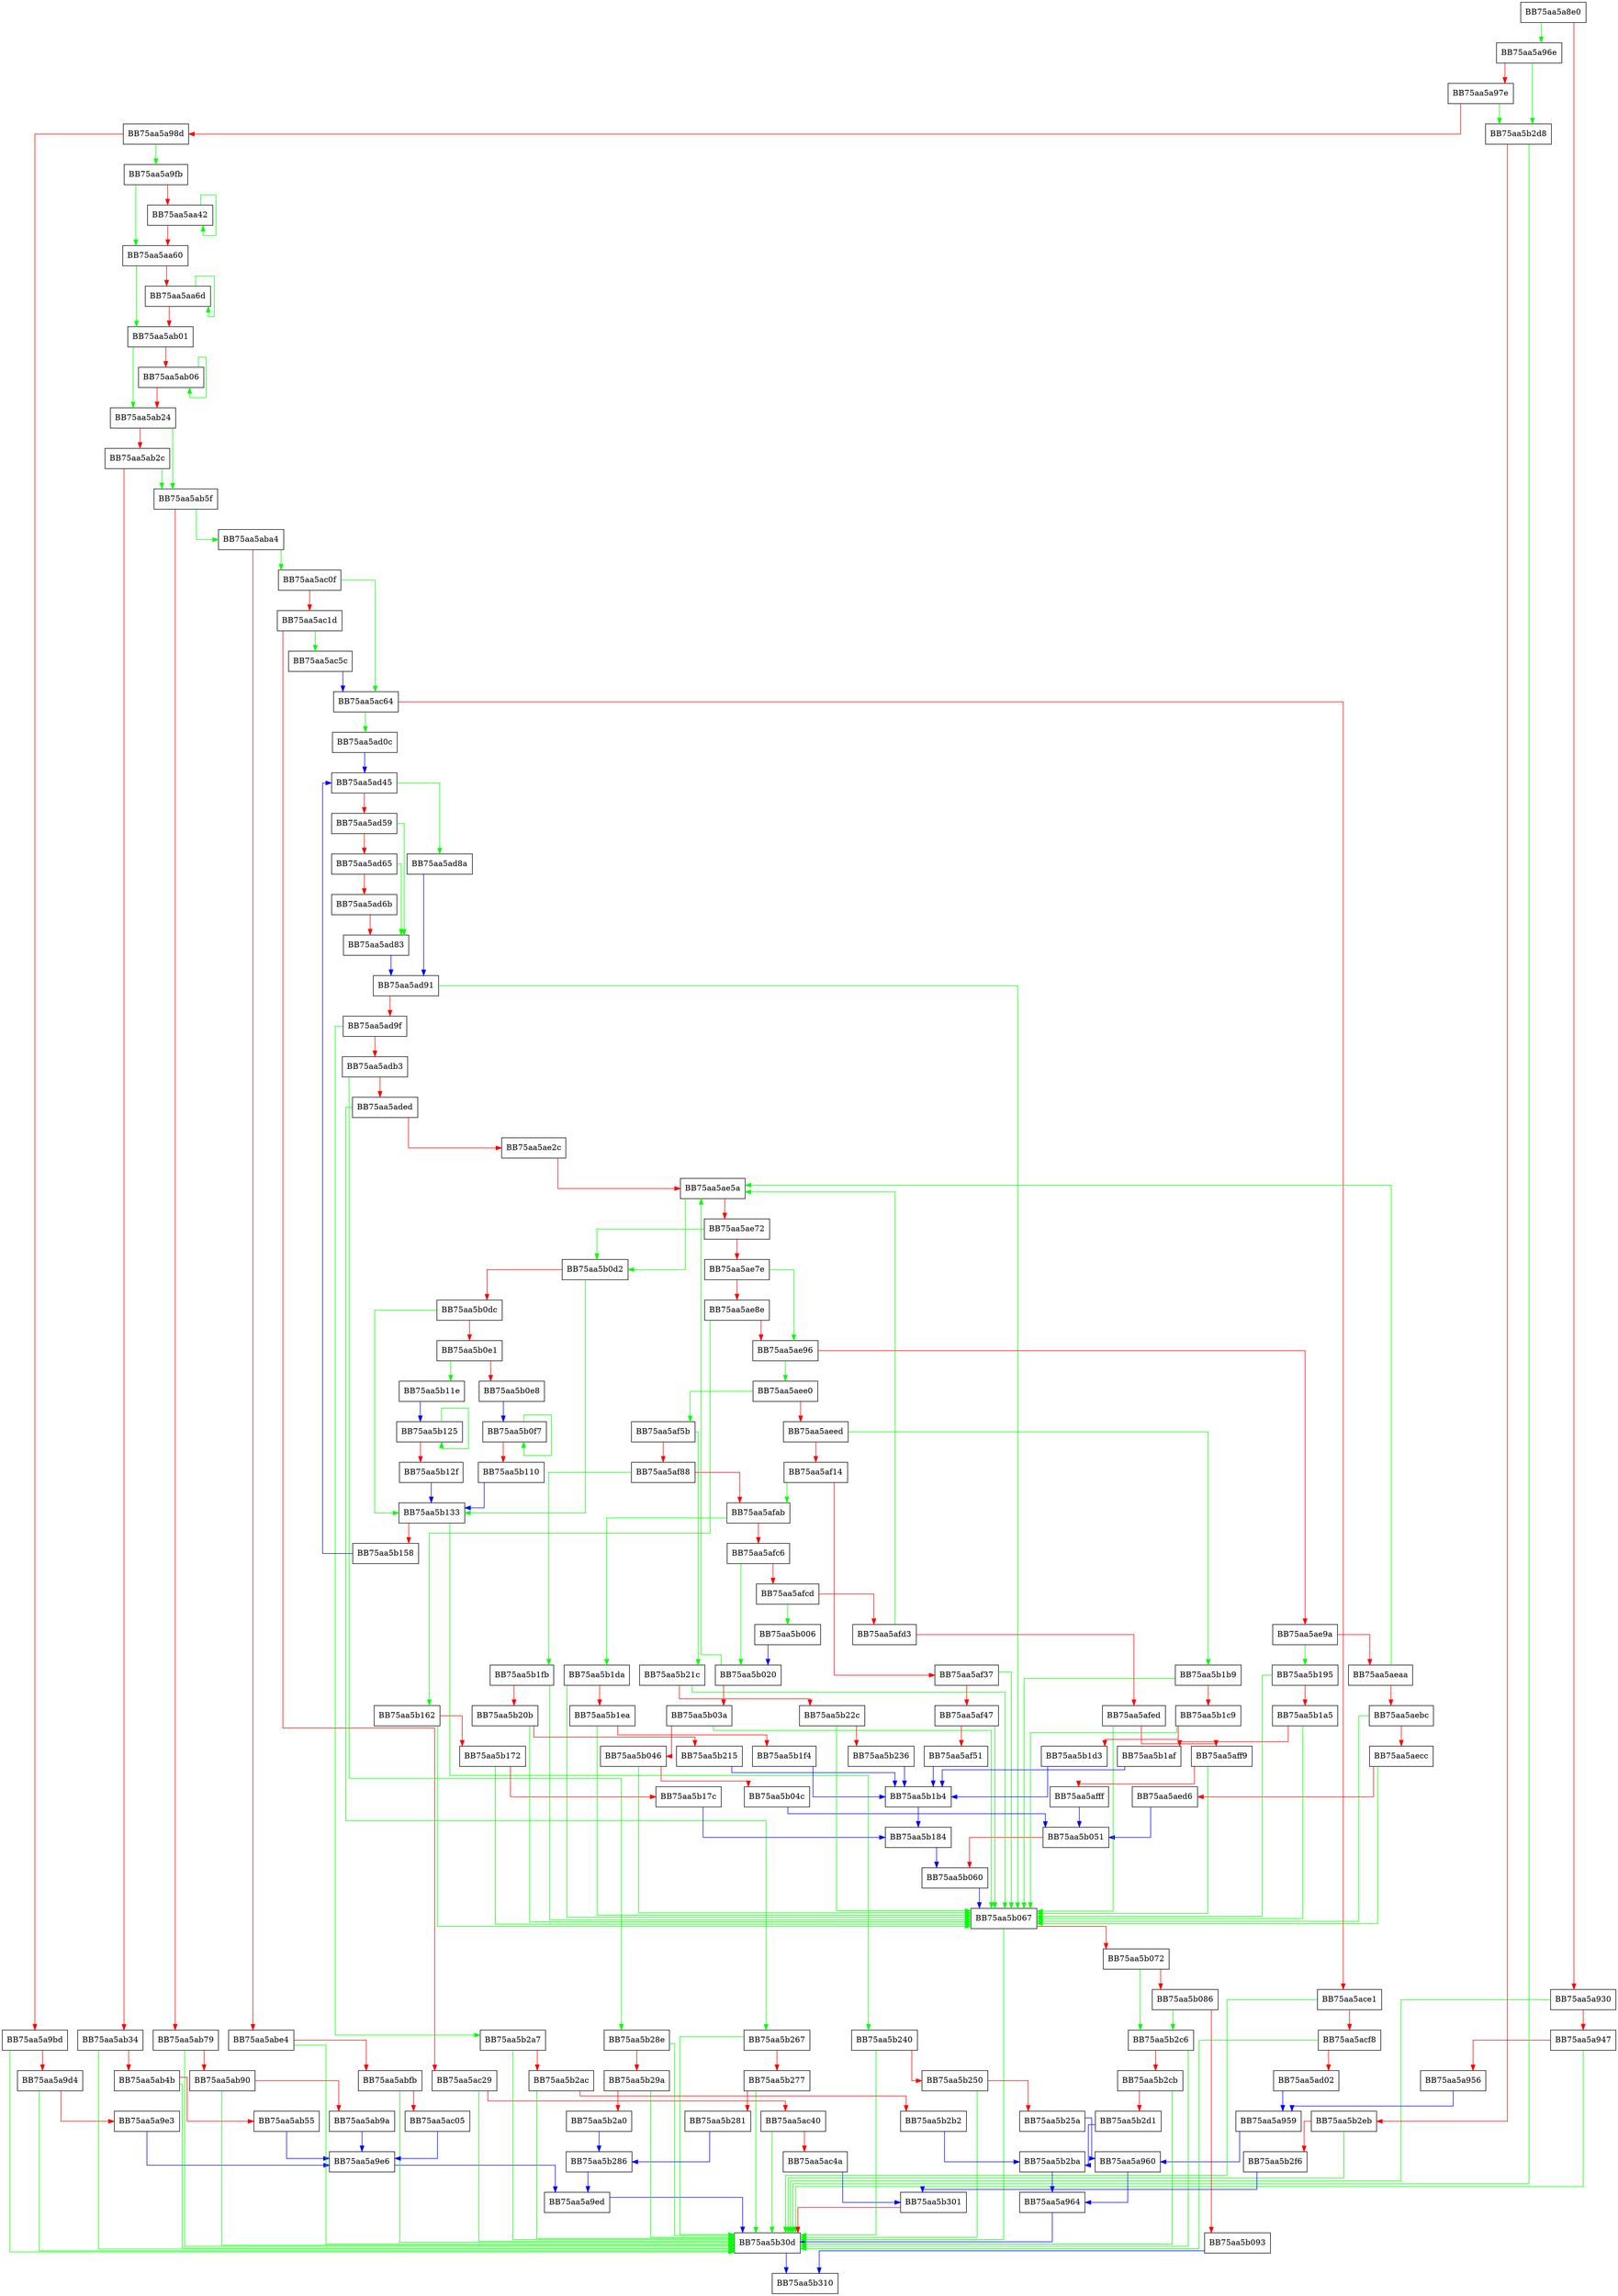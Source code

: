 digraph RebuildIAT {
  node [shape="box"];
  graph [splines=ortho];
  BB75aa5a8e0 -> BB75aa5a96e [color="green"];
  BB75aa5a8e0 -> BB75aa5a930 [color="red"];
  BB75aa5a930 -> BB75aa5b30d [color="green"];
  BB75aa5a930 -> BB75aa5a947 [color="red"];
  BB75aa5a947 -> BB75aa5b30d [color="green"];
  BB75aa5a947 -> BB75aa5a956 [color="red"];
  BB75aa5a956 -> BB75aa5a959 [color="blue"];
  BB75aa5a959 -> BB75aa5a960 [color="blue"];
  BB75aa5a960 -> BB75aa5a964 [color="blue"];
  BB75aa5a964 -> BB75aa5b30d [color="blue"];
  BB75aa5a96e -> BB75aa5b2d8 [color="green"];
  BB75aa5a96e -> BB75aa5a97e [color="red"];
  BB75aa5a97e -> BB75aa5b2d8 [color="green"];
  BB75aa5a97e -> BB75aa5a98d [color="red"];
  BB75aa5a98d -> BB75aa5a9fb [color="green"];
  BB75aa5a98d -> BB75aa5a9bd [color="red"];
  BB75aa5a9bd -> BB75aa5b30d [color="green"];
  BB75aa5a9bd -> BB75aa5a9d4 [color="red"];
  BB75aa5a9d4 -> BB75aa5b30d [color="green"];
  BB75aa5a9d4 -> BB75aa5a9e3 [color="red"];
  BB75aa5a9e3 -> BB75aa5a9e6 [color="blue"];
  BB75aa5a9e6 -> BB75aa5a9ed [color="blue"];
  BB75aa5a9ed -> BB75aa5b30d [color="blue"];
  BB75aa5a9fb -> BB75aa5aa60 [color="green"];
  BB75aa5a9fb -> BB75aa5aa42 [color="red"];
  BB75aa5aa42 -> BB75aa5aa42 [color="green"];
  BB75aa5aa42 -> BB75aa5aa60 [color="red"];
  BB75aa5aa60 -> BB75aa5ab01 [color="green"];
  BB75aa5aa60 -> BB75aa5aa6d [color="red"];
  BB75aa5aa6d -> BB75aa5aa6d [color="green"];
  BB75aa5aa6d -> BB75aa5ab01 [color="red"];
  BB75aa5ab01 -> BB75aa5ab24 [color="green"];
  BB75aa5ab01 -> BB75aa5ab06 [color="red"];
  BB75aa5ab06 -> BB75aa5ab06 [color="green"];
  BB75aa5ab06 -> BB75aa5ab24 [color="red"];
  BB75aa5ab24 -> BB75aa5ab5f [color="green"];
  BB75aa5ab24 -> BB75aa5ab2c [color="red"];
  BB75aa5ab2c -> BB75aa5ab5f [color="green"];
  BB75aa5ab2c -> BB75aa5ab34 [color="red"];
  BB75aa5ab34 -> BB75aa5b30d [color="green"];
  BB75aa5ab34 -> BB75aa5ab4b [color="red"];
  BB75aa5ab4b -> BB75aa5b30d [color="green"];
  BB75aa5ab4b -> BB75aa5ab55 [color="red"];
  BB75aa5ab55 -> BB75aa5a9e6 [color="blue"];
  BB75aa5ab5f -> BB75aa5aba4 [color="green"];
  BB75aa5ab5f -> BB75aa5ab79 [color="red"];
  BB75aa5ab79 -> BB75aa5b30d [color="green"];
  BB75aa5ab79 -> BB75aa5ab90 [color="red"];
  BB75aa5ab90 -> BB75aa5b30d [color="green"];
  BB75aa5ab90 -> BB75aa5ab9a [color="red"];
  BB75aa5ab9a -> BB75aa5a9e6 [color="blue"];
  BB75aa5aba4 -> BB75aa5ac0f [color="green"];
  BB75aa5aba4 -> BB75aa5abe4 [color="red"];
  BB75aa5abe4 -> BB75aa5b30d [color="green"];
  BB75aa5abe4 -> BB75aa5abfb [color="red"];
  BB75aa5abfb -> BB75aa5b30d [color="green"];
  BB75aa5abfb -> BB75aa5ac05 [color="red"];
  BB75aa5ac05 -> BB75aa5a9e6 [color="blue"];
  BB75aa5ac0f -> BB75aa5ac64 [color="green"];
  BB75aa5ac0f -> BB75aa5ac1d [color="red"];
  BB75aa5ac1d -> BB75aa5ac5c [color="green"];
  BB75aa5ac1d -> BB75aa5ac29 [color="red"];
  BB75aa5ac29 -> BB75aa5b30d [color="green"];
  BB75aa5ac29 -> BB75aa5ac40 [color="red"];
  BB75aa5ac40 -> BB75aa5b30d [color="green"];
  BB75aa5ac40 -> BB75aa5ac4a [color="red"];
  BB75aa5ac4a -> BB75aa5b301 [color="blue"];
  BB75aa5ac5c -> BB75aa5ac64 [color="blue"];
  BB75aa5ac64 -> BB75aa5ad0c [color="green"];
  BB75aa5ac64 -> BB75aa5ace1 [color="red"];
  BB75aa5ace1 -> BB75aa5b30d [color="green"];
  BB75aa5ace1 -> BB75aa5acf8 [color="red"];
  BB75aa5acf8 -> BB75aa5b30d [color="green"];
  BB75aa5acf8 -> BB75aa5ad02 [color="red"];
  BB75aa5ad02 -> BB75aa5a959 [color="blue"];
  BB75aa5ad0c -> BB75aa5ad45 [color="blue"];
  BB75aa5ad45 -> BB75aa5ad8a [color="green"];
  BB75aa5ad45 -> BB75aa5ad59 [color="red"];
  BB75aa5ad59 -> BB75aa5ad83 [color="green"];
  BB75aa5ad59 -> BB75aa5ad65 [color="red"];
  BB75aa5ad65 -> BB75aa5ad83 [color="green"];
  BB75aa5ad65 -> BB75aa5ad6b [color="red"];
  BB75aa5ad6b -> BB75aa5ad83 [color="red"];
  BB75aa5ad83 -> BB75aa5ad91 [color="blue"];
  BB75aa5ad8a -> BB75aa5ad91 [color="blue"];
  BB75aa5ad91 -> BB75aa5b067 [color="green"];
  BB75aa5ad91 -> BB75aa5ad9f [color="red"];
  BB75aa5ad9f -> BB75aa5b2a7 [color="green"];
  BB75aa5ad9f -> BB75aa5adb3 [color="red"];
  BB75aa5adb3 -> BB75aa5b28e [color="green"];
  BB75aa5adb3 -> BB75aa5aded [color="red"];
  BB75aa5aded -> BB75aa5b267 [color="green"];
  BB75aa5aded -> BB75aa5ae2c [color="red"];
  BB75aa5ae2c -> BB75aa5ae5a [color="red"];
  BB75aa5ae5a -> BB75aa5b0d2 [color="green"];
  BB75aa5ae5a -> BB75aa5ae72 [color="red"];
  BB75aa5ae72 -> BB75aa5b0d2 [color="green"];
  BB75aa5ae72 -> BB75aa5ae7e [color="red"];
  BB75aa5ae7e -> BB75aa5ae96 [color="green"];
  BB75aa5ae7e -> BB75aa5ae8e [color="red"];
  BB75aa5ae8e -> BB75aa5b162 [color="green"];
  BB75aa5ae8e -> BB75aa5ae96 [color="red"];
  BB75aa5ae96 -> BB75aa5aee0 [color="green"];
  BB75aa5ae96 -> BB75aa5ae9a [color="red"];
  BB75aa5ae9a -> BB75aa5b195 [color="green"];
  BB75aa5ae9a -> BB75aa5aeaa [color="red"];
  BB75aa5aeaa -> BB75aa5ae5a [color="green"];
  BB75aa5aeaa -> BB75aa5aebc [color="red"];
  BB75aa5aebc -> BB75aa5b067 [color="green"];
  BB75aa5aebc -> BB75aa5aecc [color="red"];
  BB75aa5aecc -> BB75aa5b067 [color="green"];
  BB75aa5aecc -> BB75aa5aed6 [color="red"];
  BB75aa5aed6 -> BB75aa5b051 [color="blue"];
  BB75aa5aee0 -> BB75aa5af5b [color="green"];
  BB75aa5aee0 -> BB75aa5aeed [color="red"];
  BB75aa5aeed -> BB75aa5b1b9 [color="green"];
  BB75aa5aeed -> BB75aa5af14 [color="red"];
  BB75aa5af14 -> BB75aa5afab [color="green"];
  BB75aa5af14 -> BB75aa5af37 [color="red"];
  BB75aa5af37 -> BB75aa5b067 [color="green"];
  BB75aa5af37 -> BB75aa5af47 [color="red"];
  BB75aa5af47 -> BB75aa5b067 [color="green"];
  BB75aa5af47 -> BB75aa5af51 [color="red"];
  BB75aa5af51 -> BB75aa5b1b4 [color="blue"];
  BB75aa5af5b -> BB75aa5b21c [color="green"];
  BB75aa5af5b -> BB75aa5af88 [color="red"];
  BB75aa5af88 -> BB75aa5b1fb [color="green"];
  BB75aa5af88 -> BB75aa5afab [color="red"];
  BB75aa5afab -> BB75aa5b1da [color="green"];
  BB75aa5afab -> BB75aa5afc6 [color="red"];
  BB75aa5afc6 -> BB75aa5b020 [color="green"];
  BB75aa5afc6 -> BB75aa5afcd [color="red"];
  BB75aa5afcd -> BB75aa5b006 [color="green"];
  BB75aa5afcd -> BB75aa5afd3 [color="red"];
  BB75aa5afd3 -> BB75aa5ae5a [color="green"];
  BB75aa5afd3 -> BB75aa5afed [color="red"];
  BB75aa5afed -> BB75aa5b067 [color="green"];
  BB75aa5afed -> BB75aa5aff9 [color="red"];
  BB75aa5aff9 -> BB75aa5b067 [color="green"];
  BB75aa5aff9 -> BB75aa5afff [color="red"];
  BB75aa5afff -> BB75aa5b051 [color="blue"];
  BB75aa5b006 -> BB75aa5b020 [color="blue"];
  BB75aa5b020 -> BB75aa5ae5a [color="green"];
  BB75aa5b020 -> BB75aa5b03a [color="red"];
  BB75aa5b03a -> BB75aa5b067 [color="green"];
  BB75aa5b03a -> BB75aa5b046 [color="red"];
  BB75aa5b046 -> BB75aa5b067 [color="green"];
  BB75aa5b046 -> BB75aa5b04c [color="red"];
  BB75aa5b04c -> BB75aa5b051 [color="blue"];
  BB75aa5b051 -> BB75aa5b060 [color="red"];
  BB75aa5b060 -> BB75aa5b067 [color="blue"];
  BB75aa5b067 -> BB75aa5b30d [color="green"];
  BB75aa5b067 -> BB75aa5b072 [color="red"];
  BB75aa5b072 -> BB75aa5b2c6 [color="green"];
  BB75aa5b072 -> BB75aa5b086 [color="red"];
  BB75aa5b086 -> BB75aa5b2c6 [color="green"];
  BB75aa5b086 -> BB75aa5b093 [color="red"];
  BB75aa5b093 -> BB75aa5b310 [color="blue"];
  BB75aa5b0d2 -> BB75aa5b133 [color="green"];
  BB75aa5b0d2 -> BB75aa5b0dc [color="red"];
  BB75aa5b0dc -> BB75aa5b133 [color="green"];
  BB75aa5b0dc -> BB75aa5b0e1 [color="red"];
  BB75aa5b0e1 -> BB75aa5b11e [color="green"];
  BB75aa5b0e1 -> BB75aa5b0e8 [color="red"];
  BB75aa5b0e8 -> BB75aa5b0f7 [color="blue"];
  BB75aa5b0f7 -> BB75aa5b0f7 [color="green"];
  BB75aa5b0f7 -> BB75aa5b110 [color="red"];
  BB75aa5b110 -> BB75aa5b133 [color="blue"];
  BB75aa5b11e -> BB75aa5b125 [color="blue"];
  BB75aa5b125 -> BB75aa5b125 [color="green"];
  BB75aa5b125 -> BB75aa5b12f [color="red"];
  BB75aa5b12f -> BB75aa5b133 [color="blue"];
  BB75aa5b133 -> BB75aa5b240 [color="green"];
  BB75aa5b133 -> BB75aa5b158 [color="red"];
  BB75aa5b158 -> BB75aa5ad45 [color="blue"];
  BB75aa5b162 -> BB75aa5b067 [color="green"];
  BB75aa5b162 -> BB75aa5b172 [color="red"];
  BB75aa5b172 -> BB75aa5b067 [color="green"];
  BB75aa5b172 -> BB75aa5b17c [color="red"];
  BB75aa5b17c -> BB75aa5b184 [color="blue"];
  BB75aa5b184 -> BB75aa5b060 [color="blue"];
  BB75aa5b195 -> BB75aa5b067 [color="green"];
  BB75aa5b195 -> BB75aa5b1a5 [color="red"];
  BB75aa5b1a5 -> BB75aa5b067 [color="green"];
  BB75aa5b1a5 -> BB75aa5b1af [color="red"];
  BB75aa5b1af -> BB75aa5b1b4 [color="blue"];
  BB75aa5b1b4 -> BB75aa5b184 [color="blue"];
  BB75aa5b1b9 -> BB75aa5b067 [color="green"];
  BB75aa5b1b9 -> BB75aa5b1c9 [color="red"];
  BB75aa5b1c9 -> BB75aa5b067 [color="green"];
  BB75aa5b1c9 -> BB75aa5b1d3 [color="red"];
  BB75aa5b1d3 -> BB75aa5b1b4 [color="blue"];
  BB75aa5b1da -> BB75aa5b067 [color="green"];
  BB75aa5b1da -> BB75aa5b1ea [color="red"];
  BB75aa5b1ea -> BB75aa5b067 [color="green"];
  BB75aa5b1ea -> BB75aa5b1f4 [color="red"];
  BB75aa5b1f4 -> BB75aa5b1b4 [color="blue"];
  BB75aa5b1fb -> BB75aa5b067 [color="green"];
  BB75aa5b1fb -> BB75aa5b20b [color="red"];
  BB75aa5b20b -> BB75aa5b067 [color="green"];
  BB75aa5b20b -> BB75aa5b215 [color="red"];
  BB75aa5b215 -> BB75aa5b1b4 [color="blue"];
  BB75aa5b21c -> BB75aa5b067 [color="green"];
  BB75aa5b21c -> BB75aa5b22c [color="red"];
  BB75aa5b22c -> BB75aa5b067 [color="green"];
  BB75aa5b22c -> BB75aa5b236 [color="red"];
  BB75aa5b236 -> BB75aa5b1b4 [color="blue"];
  BB75aa5b240 -> BB75aa5b30d [color="green"];
  BB75aa5b240 -> BB75aa5b250 [color="red"];
  BB75aa5b250 -> BB75aa5b30d [color="green"];
  BB75aa5b250 -> BB75aa5b25a [color="red"];
  BB75aa5b25a -> BB75aa5a960 [color="blue"];
  BB75aa5b267 -> BB75aa5b30d [color="green"];
  BB75aa5b267 -> BB75aa5b277 [color="red"];
  BB75aa5b277 -> BB75aa5b30d [color="green"];
  BB75aa5b277 -> BB75aa5b281 [color="red"];
  BB75aa5b281 -> BB75aa5b286 [color="blue"];
  BB75aa5b286 -> BB75aa5a9ed [color="blue"];
  BB75aa5b28e -> BB75aa5b30d [color="green"];
  BB75aa5b28e -> BB75aa5b29a [color="red"];
  BB75aa5b29a -> BB75aa5b30d [color="green"];
  BB75aa5b29a -> BB75aa5b2a0 [color="red"];
  BB75aa5b2a0 -> BB75aa5b286 [color="blue"];
  BB75aa5b2a7 -> BB75aa5b30d [color="green"];
  BB75aa5b2a7 -> BB75aa5b2ac [color="red"];
  BB75aa5b2ac -> BB75aa5b30d [color="green"];
  BB75aa5b2ac -> BB75aa5b2b2 [color="red"];
  BB75aa5b2b2 -> BB75aa5b2ba [color="blue"];
  BB75aa5b2ba -> BB75aa5a964 [color="blue"];
  BB75aa5b2c6 -> BB75aa5b30d [color="green"];
  BB75aa5b2c6 -> BB75aa5b2cb [color="red"];
  BB75aa5b2cb -> BB75aa5b30d [color="green"];
  BB75aa5b2cb -> BB75aa5b2d1 [color="red"];
  BB75aa5b2d1 -> BB75aa5b2ba [color="blue"];
  BB75aa5b2d8 -> BB75aa5b30d [color="green"];
  BB75aa5b2d8 -> BB75aa5b2eb [color="red"];
  BB75aa5b2eb -> BB75aa5b30d [color="green"];
  BB75aa5b2eb -> BB75aa5b2f6 [color="red"];
  BB75aa5b2f6 -> BB75aa5b301 [color="blue"];
  BB75aa5b301 -> BB75aa5b30d [color="red"];
  BB75aa5b30d -> BB75aa5b310 [color="blue"];
}
